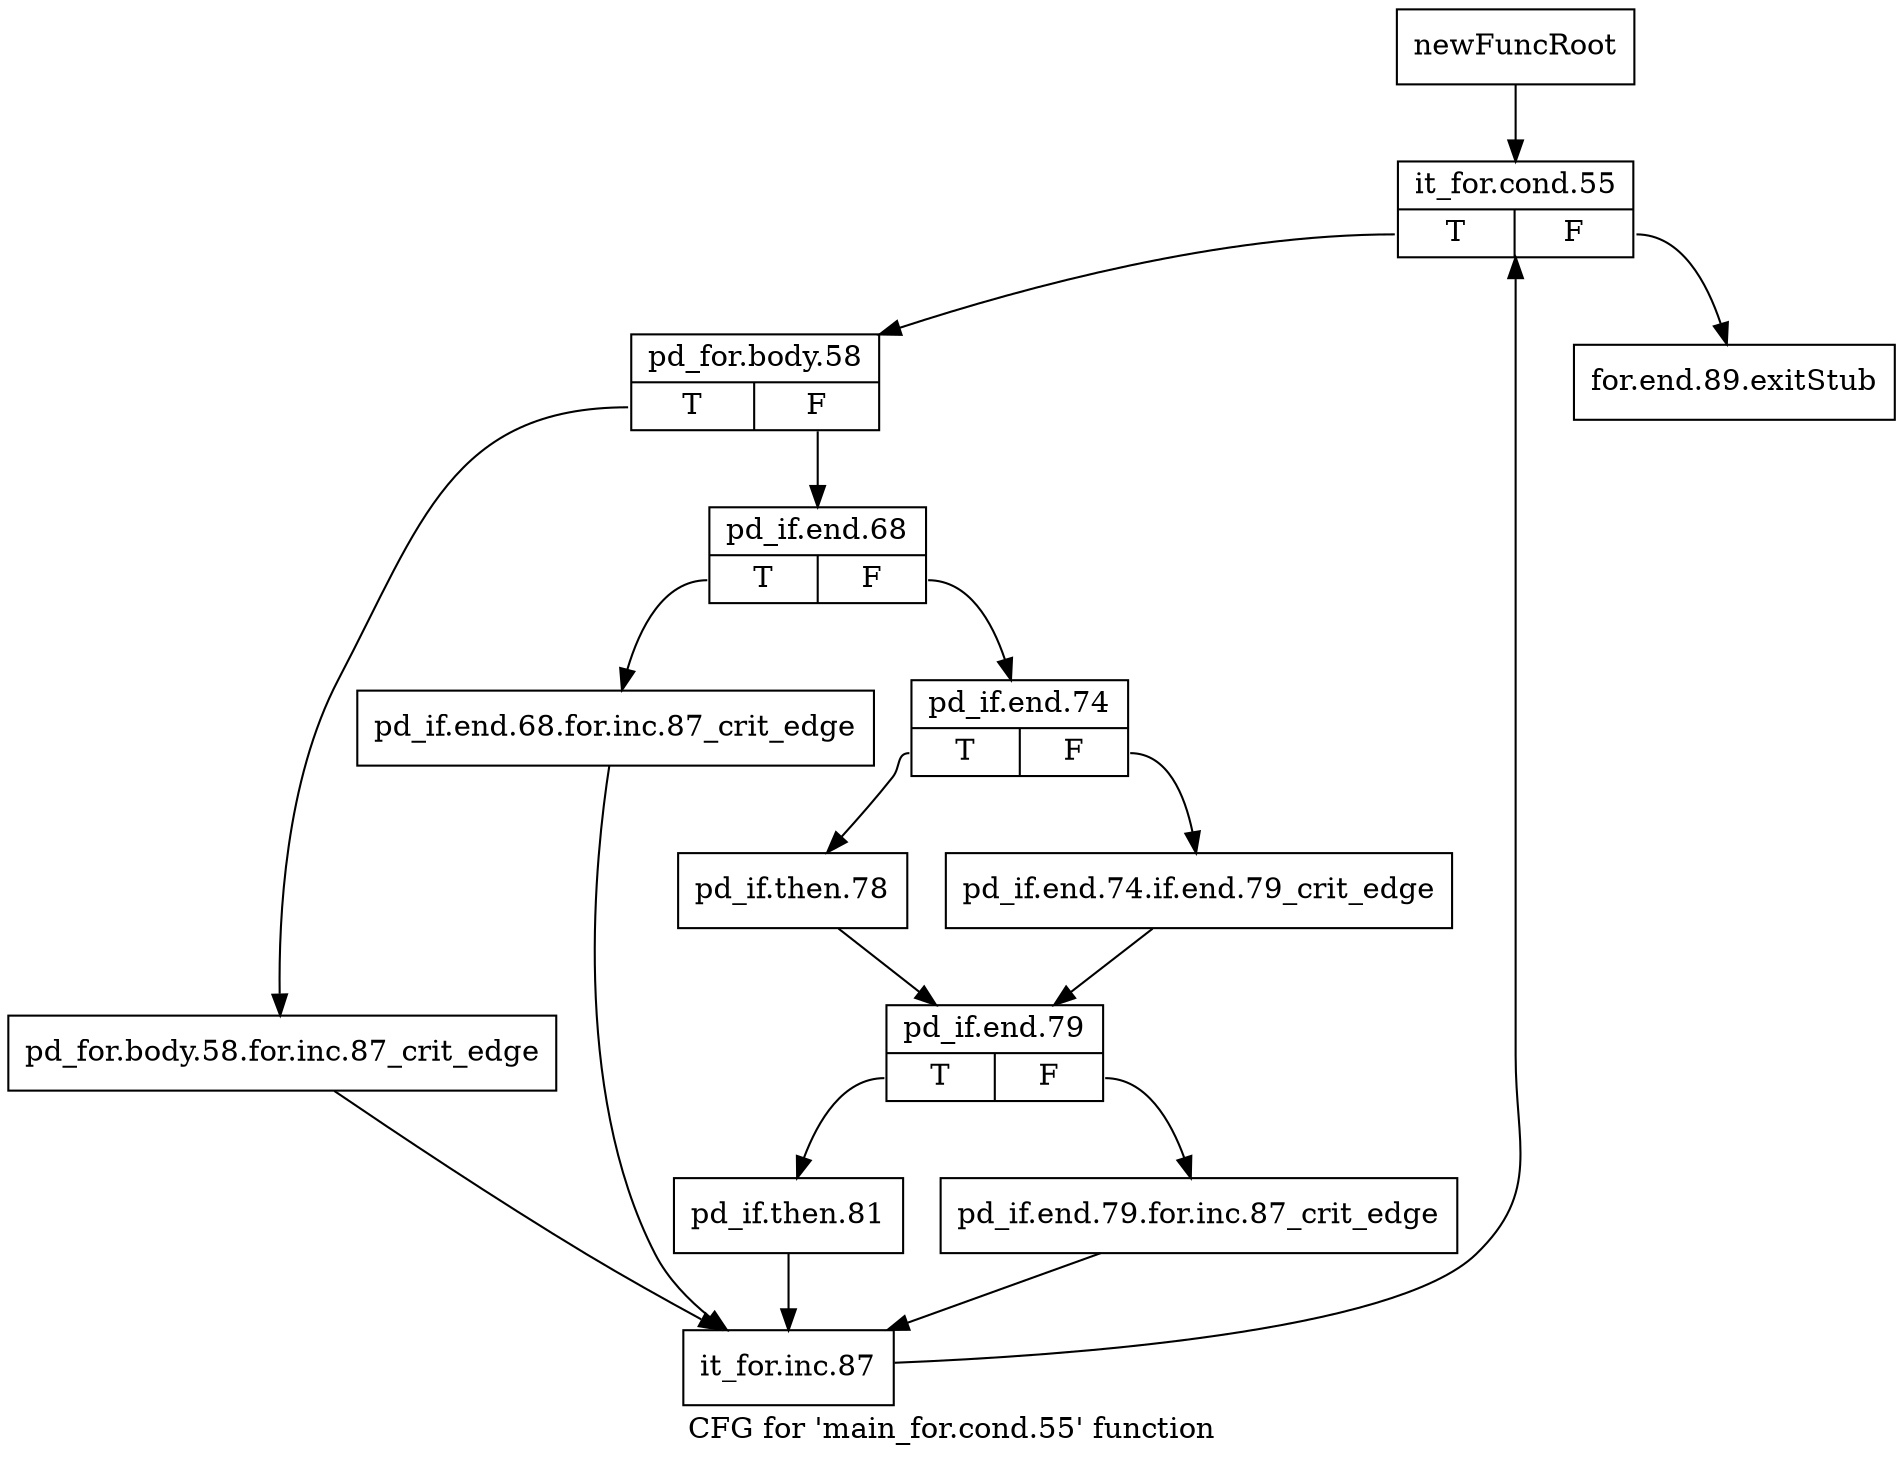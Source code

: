 digraph "CFG for 'main_for.cond.55' function" {
	label="CFG for 'main_for.cond.55' function";

	Node0x2491600 [shape=record,label="{newFuncRoot}"];
	Node0x2491600 -> Node0x2491fb0;
	Node0x2491f60 [shape=record,label="{for.end.89.exitStub}"];
	Node0x2491fb0 [shape=record,label="{it_for.cond.55|{<s0>T|<s1>F}}"];
	Node0x2491fb0:s0 -> Node0x2492000;
	Node0x2491fb0:s1 -> Node0x2491f60;
	Node0x2492000 [shape=record,label="{pd_for.body.58|{<s0>T|<s1>F}}"];
	Node0x2492000:s0 -> Node0x24922d0;
	Node0x2492000:s1 -> Node0x2492050;
	Node0x2492050 [shape=record,label="{pd_if.end.68|{<s0>T|<s1>F}}"];
	Node0x2492050:s0 -> Node0x2492280;
	Node0x2492050:s1 -> Node0x24920a0;
	Node0x24920a0 [shape=record,label="{pd_if.end.74|{<s0>T|<s1>F}}"];
	Node0x24920a0:s0 -> Node0x2492140;
	Node0x24920a0:s1 -> Node0x24920f0;
	Node0x24920f0 [shape=record,label="{pd_if.end.74.if.end.79_crit_edge}"];
	Node0x24920f0 -> Node0x2492190;
	Node0x2492140 [shape=record,label="{pd_if.then.78}"];
	Node0x2492140 -> Node0x2492190;
	Node0x2492190 [shape=record,label="{pd_if.end.79|{<s0>T|<s1>F}}"];
	Node0x2492190:s0 -> Node0x2492230;
	Node0x2492190:s1 -> Node0x24921e0;
	Node0x24921e0 [shape=record,label="{pd_if.end.79.for.inc.87_crit_edge}"];
	Node0x24921e0 -> Node0x2492320;
	Node0x2492230 [shape=record,label="{pd_if.then.81}"];
	Node0x2492230 -> Node0x2492320;
	Node0x2492280 [shape=record,label="{pd_if.end.68.for.inc.87_crit_edge}"];
	Node0x2492280 -> Node0x2492320;
	Node0x24922d0 [shape=record,label="{pd_for.body.58.for.inc.87_crit_edge}"];
	Node0x24922d0 -> Node0x2492320;
	Node0x2492320 [shape=record,label="{it_for.inc.87}"];
	Node0x2492320 -> Node0x2491fb0;
}
